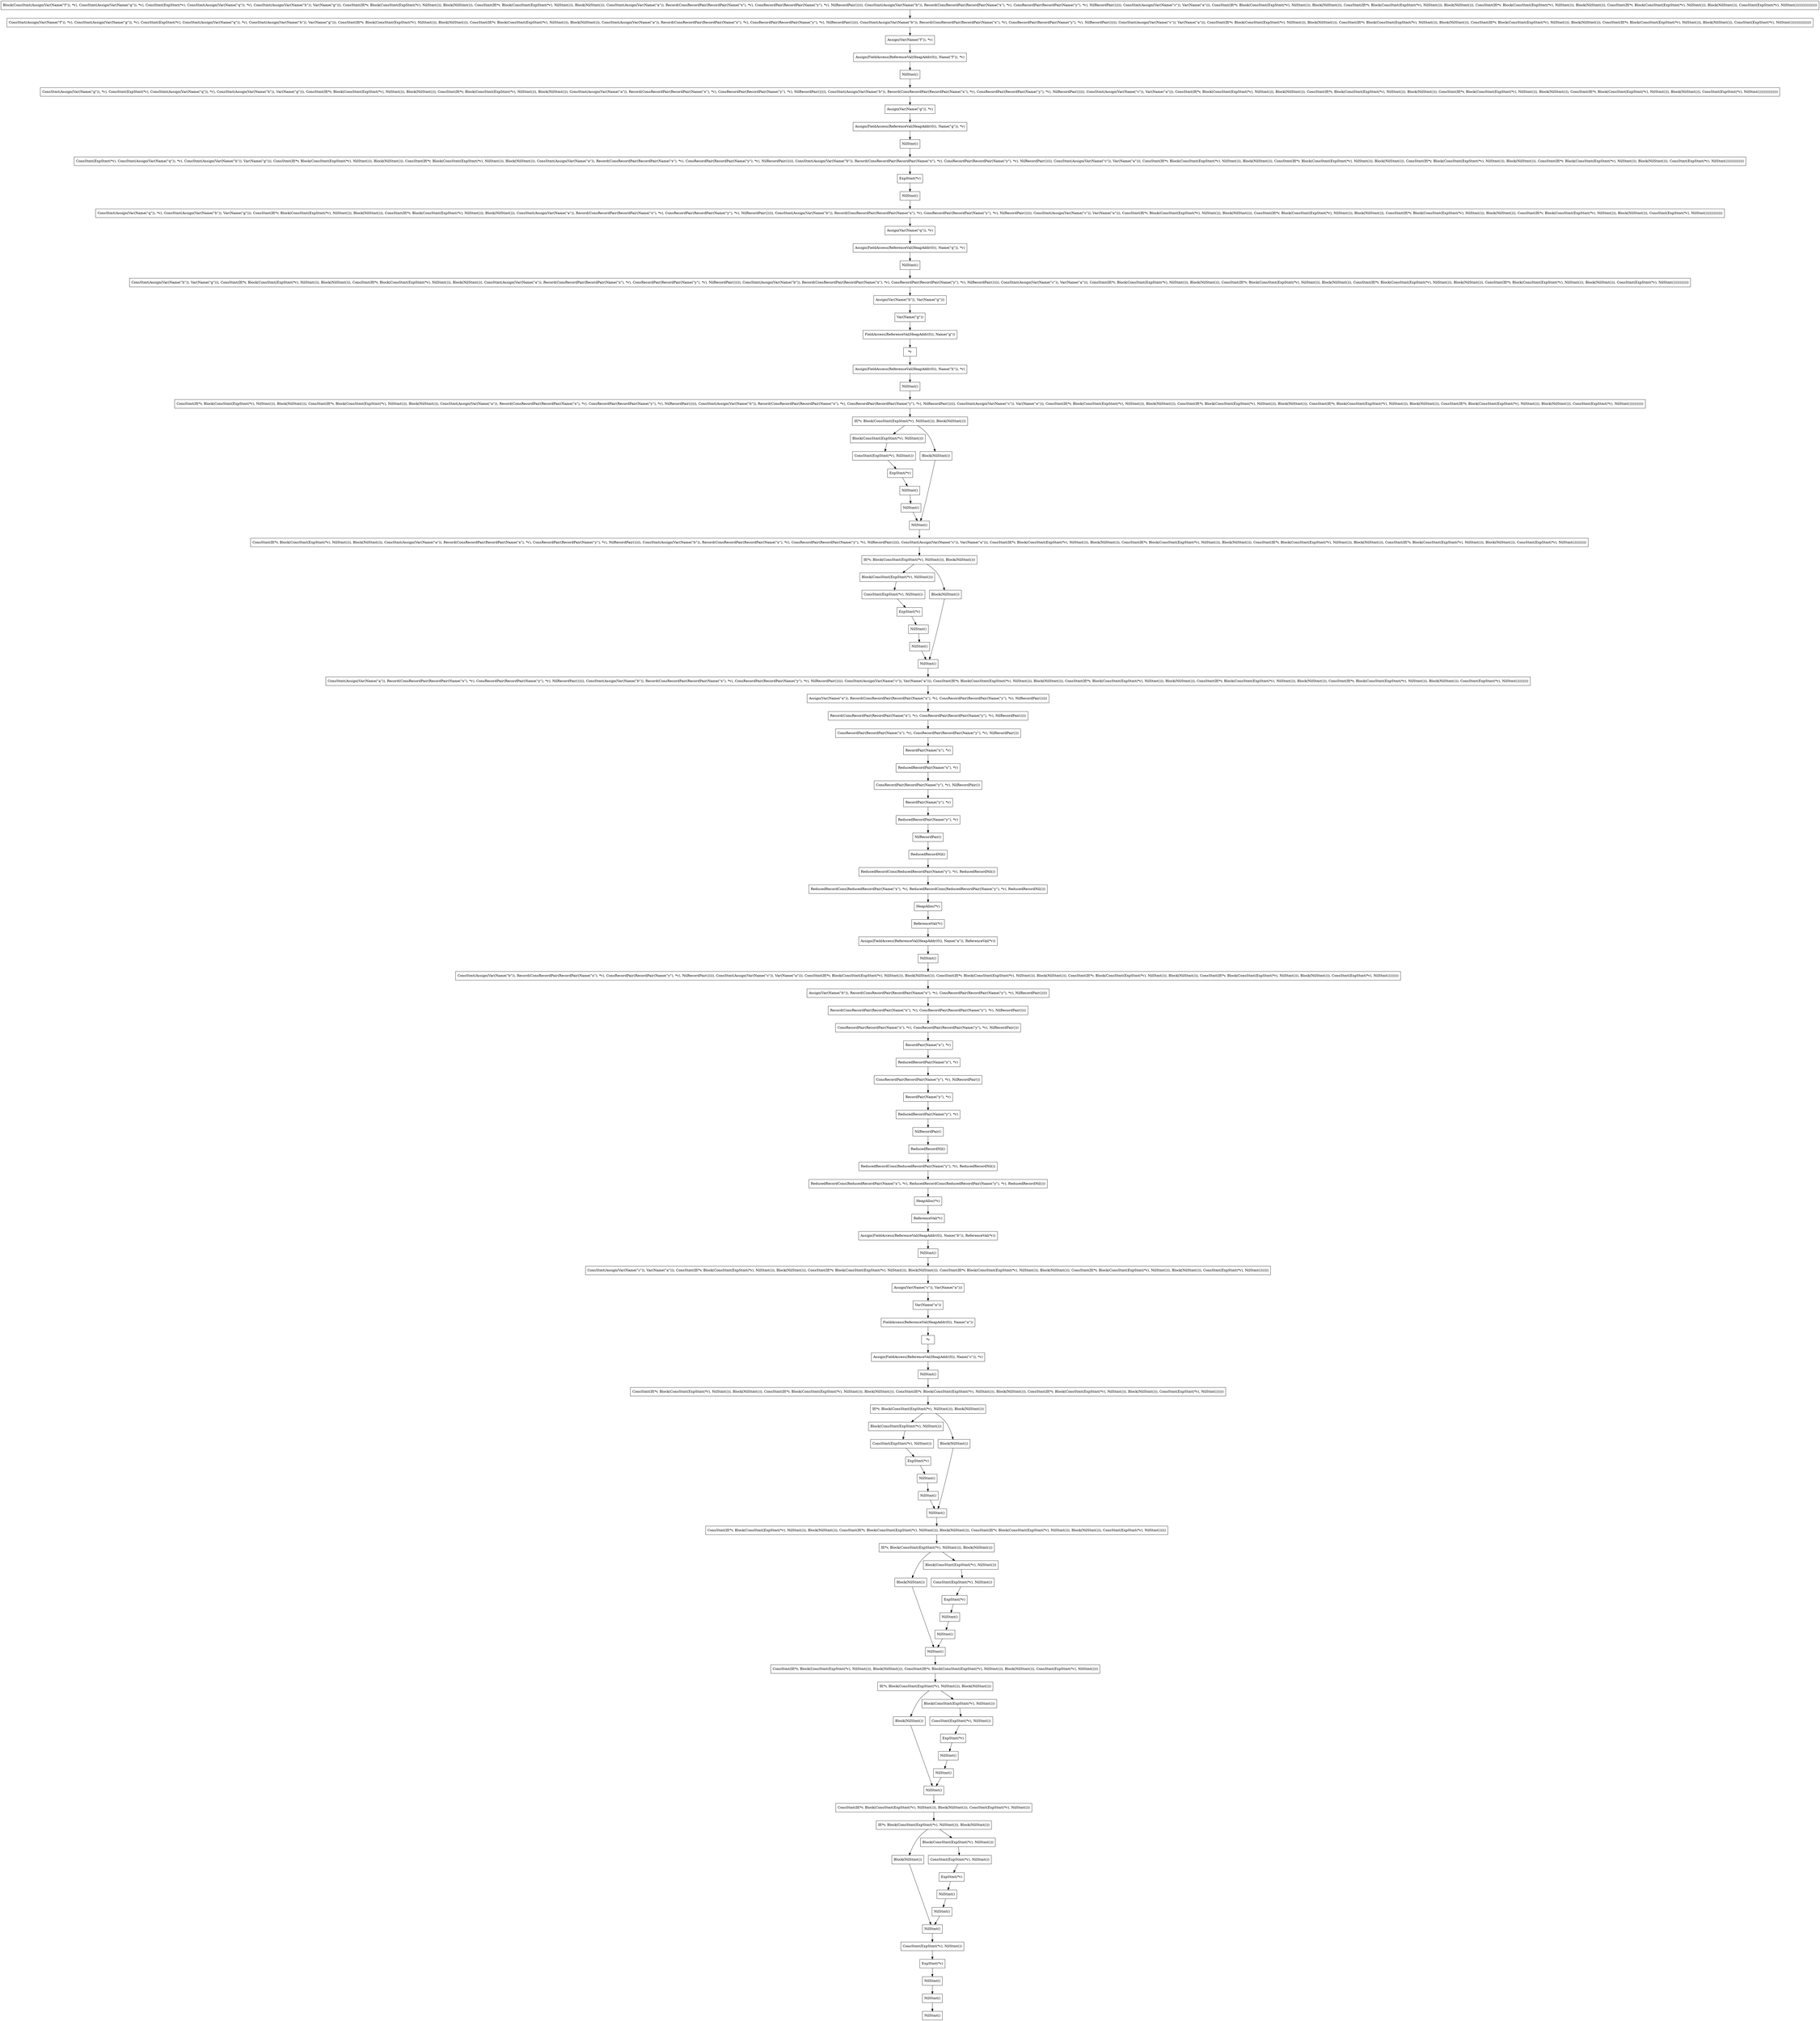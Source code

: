 digraph {
    0 [label="NilStmt()"
      ,shape=box];
    1 [label="Assign(FieldAccess(ReferenceVal(HeapAddr(0)), Name(\"f\")), *v)"
      ,shape=box];
    2 [label="If(*v, Block(ConsStmt(ExpStmt(*v), NilStmt())), Block(NilStmt()))"
      ,shape=box];
    3 [label="ConsStmt(If(*v, Block(ConsStmt(ExpStmt(*v), NilStmt())), Block(NilStmt())), ConsStmt(If(*v, Block(ConsStmt(ExpStmt(*v), NilStmt())), Block(NilStmt())), ConsStmt(ExpStmt(*v), NilStmt())))"
      ,shape=box];
    4 [label="NilStmt()",shape=box];
    5 [label="If(*v, Block(ConsStmt(ExpStmt(*v), NilStmt())), Block(NilStmt()))"
      ,shape=box];
    6 [label="Assign(Var(Name(\"f\")), *v)"
      ,shape=box];
    7 [label="ConsStmt(ExpStmt(*v), NilStmt())"
      ,shape=box];
    8 [label="Block(ConsStmt(ExpStmt(*v), NilStmt()))"
      ,shape=box];
    9 [label="Block(NilStmt())"
      ,shape=box];
    10 [label="ConsStmt(If(*v, Block(ConsStmt(ExpStmt(*v), NilStmt())), Block(NilStmt())), ConsStmt(If(*v, Block(ConsStmt(ExpStmt(*v), NilStmt())), Block(NilStmt())), ConsStmt(If(*v, Block(ConsStmt(ExpStmt(*v), NilStmt())), Block(NilStmt())), ConsStmt(ExpStmt(*v), NilStmt()))))"
       ,shape=box];
    11 [label="ConsStmt(Assign(Var(Name(\"g\")), *v), ConsStmt(ExpStmt(*v), ConsStmt(Assign(Var(Name(\"q\")), *v), ConsStmt(Assign(Var(Name(\"h\")), Var(Name(\"g\"))), ConsStmt(If(*v, Block(ConsStmt(ExpStmt(*v), NilStmt())), Block(NilStmt())), ConsStmt(If(*v, Block(ConsStmt(ExpStmt(*v), NilStmt())), Block(NilStmt())), ConsStmt(Assign(Var(Name(\"a\")), Record(ConsRecordPair(RecordPair(Name(\"x\"), *v), ConsRecordPair(RecordPair(Name(\"y\"), *v), NilRecordPair())))), ConsStmt(Assign(Var(Name(\"b\")), Record(ConsRecordPair(RecordPair(Name(\"x\"), *v), ConsRecordPair(RecordPair(Name(\"y\"), *v), NilRecordPair())))), ConsStmt(Assign(Var(Name(\"c\")), Var(Name(\"a\"))), ConsStmt(If(*v, Block(ConsStmt(ExpStmt(*v), NilStmt())), Block(NilStmt())), ConsStmt(If(*v, Block(ConsStmt(ExpStmt(*v), NilStmt())), Block(NilStmt())), ConsStmt(If(*v, Block(ConsStmt(ExpStmt(*v), NilStmt())), Block(NilStmt())), ConsStmt(If(*v, Block(ConsStmt(ExpStmt(*v), NilStmt())), Block(NilStmt())), ConsStmt(ExpStmt(*v), NilStmt()))))))))))))))"
       ,shape=box];
    12 [label="NilStmt()"
       ,shape=box];
    13 [label="ConsStmt(If(*v, Block(ConsStmt(ExpStmt(*v), NilStmt())), Block(NilStmt())), ConsStmt(ExpStmt(*v), NilStmt()))"
       ,shape=box];
    14 [label="*v",shape=box];
    15 [label="Var(Name(\"g\"))"
       ,shape=box];
    16 [label="FieldAccess(ReferenceVal(HeapAddr(0)), Name(\"g\"))"
       ,shape=box];
    17 [label="Assign(Var(Name(\"h\")), Var(Name(\"g\")))"
       ,shape=box];
    18 [label="Assign(FieldAccess(ReferenceVal(HeapAddr(0)), Name(\"h\")), *v)"
       ,shape=box];
    19 [label="ConsStmt(If(*v, Block(ConsStmt(ExpStmt(*v), NilStmt())), Block(NilStmt())), ConsStmt(Assign(Var(Name(\"a\")), Record(ConsRecordPair(RecordPair(Name(\"x\"), *v), ConsRecordPair(RecordPair(Name(\"y\"), *v), NilRecordPair())))), ConsStmt(Assign(Var(Name(\"b\")), Record(ConsRecordPair(RecordPair(Name(\"x\"), *v), ConsRecordPair(RecordPair(Name(\"y\"), *v), NilRecordPair())))), ConsStmt(Assign(Var(Name(\"c\")), Var(Name(\"a\"))), ConsStmt(If(*v, Block(ConsStmt(ExpStmt(*v), NilStmt())), Block(NilStmt())), ConsStmt(If(*v, Block(ConsStmt(ExpStmt(*v), NilStmt())), Block(NilStmt())), ConsStmt(If(*v, Block(ConsStmt(ExpStmt(*v), NilStmt())), Block(NilStmt())), ConsStmt(If(*v, Block(ConsStmt(ExpStmt(*v), NilStmt())), Block(NilStmt())), ConsStmt(ExpStmt(*v), NilStmt())))))))))"
       ,shape=box];
    20 [label="ConsStmt(Assign(Var(Name(\"b\")), Record(ConsRecordPair(RecordPair(Name(\"x\"), *v), ConsRecordPair(RecordPair(Name(\"y\"), *v), NilRecordPair())))), ConsStmt(Assign(Var(Name(\"c\")), Var(Name(\"a\"))), ConsStmt(If(*v, Block(ConsStmt(ExpStmt(*v), NilStmt())), Block(NilStmt())), ConsStmt(If(*v, Block(ConsStmt(ExpStmt(*v), NilStmt())), Block(NilStmt())), ConsStmt(If(*v, Block(ConsStmt(ExpStmt(*v), NilStmt())), Block(NilStmt())), ConsStmt(If(*v, Block(ConsStmt(ExpStmt(*v), NilStmt())), Block(NilStmt())), ConsStmt(ExpStmt(*v), NilStmt())))))))"
       ,shape=box];
    21 [label="ExpStmt(*v)"
       ,shape=box];
    22 [label="Block(ConsStmt(ExpStmt(*v), NilStmt()))"
       ,shape=box];
    23 [label="ConsStmt(ExpStmt(*v), NilStmt())"
       ,shape=box];
    24 [label="NilStmt()"
       ,shape=box];
    25 [label="NilStmt()"
       ,shape=box];
    26 [label="*v",shape=box];
    27 [label="FieldAccess(ReferenceVal(HeapAddr(0)), Name(\"a\"))"
       ,shape=box];
    28 [label="Block(NilStmt())"
       ,shape=box];
    29 [label="NilStmt()"
       ,shape=box];
    30 [label="ExpStmt(*v)"
       ,shape=box];
    31 [label="Var(Name(\"a\"))"
       ,shape=box];
    32 [label="NilStmt()"
       ,shape=box];
    33 [label="ConsStmt(ExpStmt(*v), NilStmt())"
       ,shape=box];
    34 [label="Block(NilStmt())"
       ,shape=box];
    35 [label="If(*v, Block(ConsStmt(ExpStmt(*v), NilStmt())), Block(NilStmt()))"
       ,shape=box];
    36 [label="Block(ConsStmt(ExpStmt(*v), NilStmt()))"
       ,shape=box];
    37 [label="If(*v, Block(ConsStmt(ExpStmt(*v), NilStmt())), Block(NilStmt()))"
       ,shape=box];
    38 [label="Assign(Var(Name(\"c\")), Var(Name(\"a\")))"
       ,shape=box];
    39 [label="NilStmt()"
       ,shape=box];
    40 [label="NilStmt()"
       ,shape=box];
    41 [label="NilStmt()"
       ,shape=box];
    42 [label="ExpStmt(*v)"
       ,shape=box];
    43 [label="Block(NilStmt())"
       ,shape=box];
    44 [label="NilStmt()"
       ,shape=box];
    45 [label="ExpStmt(*v)"
       ,shape=box];
    46 [label="ConsStmt(ExpStmt(*v), NilStmt())"
       ,shape=box];
    47 [label="NilStmt()"
       ,shape=box];
    48 [label="NilStmt()"
       ,shape=box];
    49 [label="ConsStmt(ExpStmt(*v), NilStmt())"
       ,shape=box];
    50 [label="NilStmt()"
       ,shape=box];
    51 [label="NilStmt()"
       ,shape=box];
    52 [label="NilStmt()"
       ,shape=box];
    53 [label="ExpStmt(*v)"
       ,shape=box];
    54 [label="NilStmt()"
       ,shape=box];
    55 [label="Block(ConsStmt(ExpStmt(*v), NilStmt()))"
       ,shape=box];
    56 [label="ConsStmt(If(*v, Block(ConsStmt(ExpStmt(*v), NilStmt())), Block(NilStmt())), ConsStmt(If(*v, Block(ConsStmt(ExpStmt(*v), NilStmt())), Block(NilStmt())), ConsStmt(If(*v, Block(ConsStmt(ExpStmt(*v), NilStmt())), Block(NilStmt())), ConsStmt(If(*v, Block(ConsStmt(ExpStmt(*v), NilStmt())), Block(NilStmt())), ConsStmt(ExpStmt(*v), NilStmt())))))"
       ,shape=box];
    57 [label="If(*v, Block(ConsStmt(ExpStmt(*v), NilStmt())), Block(NilStmt()))"
       ,shape=box];
    58 [label="Assign(FieldAccess(ReferenceVal(HeapAddr(0)), Name(\"c\")), *v)"
       ,shape=box];
    59 [label="ExpStmt(*v)"
       ,shape=box];
    60 [label="NilStmt()"
       ,shape=box];
    61 [label="NilStmt()"
       ,shape=box];
    62 [label="NilStmt()"
       ,shape=box];
    63 [label="ConsStmt(ExpStmt(*v), NilStmt())"
       ,shape=box];
    64 [label="NilStmt()"
       ,shape=box];
    65 [label="Block(NilStmt())"
       ,shape=box];
    66 [label="Block(ConsStmt(ExpStmt(*v), NilStmt()))"
       ,shape=box];
    67 [label="NilStmt()"
       ,shape=box];
    68 [label="ConsStmt(ExpStmt(*v), ConsStmt(Assign(Var(Name(\"q\")), *v), ConsStmt(Assign(Var(Name(\"h\")), Var(Name(\"g\"))), ConsStmt(If(*v, Block(ConsStmt(ExpStmt(*v), NilStmt())), Block(NilStmt())), ConsStmt(If(*v, Block(ConsStmt(ExpStmt(*v), NilStmt())), Block(NilStmt())), ConsStmt(Assign(Var(Name(\"a\")), Record(ConsRecordPair(RecordPair(Name(\"x\"), *v), ConsRecordPair(RecordPair(Name(\"y\"), *v), NilRecordPair())))), ConsStmt(Assign(Var(Name(\"b\")), Record(ConsRecordPair(RecordPair(Name(\"x\"), *v), ConsRecordPair(RecordPair(Name(\"y\"), *v), NilRecordPair())))), ConsStmt(Assign(Var(Name(\"c\")), Var(Name(\"a\"))), ConsStmt(If(*v, Block(ConsStmt(ExpStmt(*v), NilStmt())), Block(NilStmt())), ConsStmt(If(*v, Block(ConsStmt(ExpStmt(*v), NilStmt())), Block(NilStmt())), ConsStmt(If(*v, Block(ConsStmt(ExpStmt(*v), NilStmt())), Block(NilStmt())), ConsStmt(If(*v, Block(ConsStmt(ExpStmt(*v), NilStmt())), Block(NilStmt())), ConsStmt(ExpStmt(*v), NilStmt())))))))))))))"
       ,shape=box];
    69 [label="Assign(Var(Name(\"q\")), *v)"
       ,shape=box];
    70 [label="ExpStmt(*v)"
       ,shape=box];
    71 [label="ConsStmt(Assign(Var(Name(\"c\")), Var(Name(\"a\"))), ConsStmt(If(*v, Block(ConsStmt(ExpStmt(*v), NilStmt())), Block(NilStmt())), ConsStmt(If(*v, Block(ConsStmt(ExpStmt(*v), NilStmt())), Block(NilStmt())), ConsStmt(If(*v, Block(ConsStmt(ExpStmt(*v), NilStmt())), Block(NilStmt())), ConsStmt(If(*v, Block(ConsStmt(ExpStmt(*v), NilStmt())), Block(NilStmt())), ConsStmt(ExpStmt(*v), NilStmt()))))))"
       ,shape=box];
    72 [label="NilStmt()"
       ,shape=box];
    73 [label="ConsStmt(Assign(Var(Name(\"f\")), *v), ConsStmt(Assign(Var(Name(\"g\")), *v), ConsStmt(ExpStmt(*v), ConsStmt(Assign(Var(Name(\"q\")), *v), ConsStmt(Assign(Var(Name(\"h\")), Var(Name(\"g\"))), ConsStmt(If(*v, Block(ConsStmt(ExpStmt(*v), NilStmt())), Block(NilStmt())), ConsStmt(If(*v, Block(ConsStmt(ExpStmt(*v), NilStmt())), Block(NilStmt())), ConsStmt(Assign(Var(Name(\"a\")), Record(ConsRecordPair(RecordPair(Name(\"x\"), *v), ConsRecordPair(RecordPair(Name(\"y\"), *v), NilRecordPair())))), ConsStmt(Assign(Var(Name(\"b\")), Record(ConsRecordPair(RecordPair(Name(\"x\"), *v), ConsRecordPair(RecordPair(Name(\"y\"), *v), NilRecordPair())))), ConsStmt(Assign(Var(Name(\"c\")), Var(Name(\"a\"))), ConsStmt(If(*v, Block(ConsStmt(ExpStmt(*v), NilStmt())), Block(NilStmt())), ConsStmt(If(*v, Block(ConsStmt(ExpStmt(*v), NilStmt())), Block(NilStmt())), ConsStmt(If(*v, Block(ConsStmt(ExpStmt(*v), NilStmt())), Block(NilStmt())), ConsStmt(If(*v, Block(ConsStmt(ExpStmt(*v), NilStmt())), Block(NilStmt())), ConsStmt(ExpStmt(*v), NilStmt())))))))))))))))"
       ,shape=box];
    74 [label="NilStmt()"
       ,shape=box];
    75 [label="Block(ConsStmt(Assign(Var(Name(\"f\")), *v), ConsStmt(Assign(Var(Name(\"g\")), *v), ConsStmt(ExpStmt(*v), ConsStmt(Assign(Var(Name(\"q\")), *v), ConsStmt(Assign(Var(Name(\"h\")), Var(Name(\"g\"))), ConsStmt(If(*v, Block(ConsStmt(ExpStmt(*v), NilStmt())), Block(NilStmt())), ConsStmt(If(*v, Block(ConsStmt(ExpStmt(*v), NilStmt())), Block(NilStmt())), ConsStmt(Assign(Var(Name(\"a\")), Record(ConsRecordPair(RecordPair(Name(\"x\"), *v), ConsRecordPair(RecordPair(Name(\"y\"), *v), NilRecordPair())))), ConsStmt(Assign(Var(Name(\"b\")), Record(ConsRecordPair(RecordPair(Name(\"x\"), *v), ConsRecordPair(RecordPair(Name(\"y\"), *v), NilRecordPair())))), ConsStmt(Assign(Var(Name(\"c\")), Var(Name(\"a\"))), ConsStmt(If(*v, Block(ConsStmt(ExpStmt(*v), NilStmt())), Block(NilStmt())), ConsStmt(If(*v, Block(ConsStmt(ExpStmt(*v), NilStmt())), Block(NilStmt())), ConsStmt(If(*v, Block(ConsStmt(ExpStmt(*v), NilStmt())), Block(NilStmt())), ConsStmt(If(*v, Block(ConsStmt(ExpStmt(*v), NilStmt())), Block(NilStmt())), ConsStmt(ExpStmt(*v), NilStmt()))))))))))))))))"
       ,shape=box];
    76 [label="ReferenceVal(*v)"
       ,shape=box];
    77 [label="RecordPair(Name(\"x\"), *v)"
       ,shape=box];
    78 [label="ReducedRecordPair(Name(\"x\"), *v)"
       ,shape=box];
    79 [label="ReducedRecordCons(ReducedRecordPair(Name(\"x\"), *v), ReducedRecordCons(ReducedRecordPair(Name(\"y\"), *v), ReducedRecordNil()))"
       ,shape=box];
    80 [label="Record(ConsRecordPair(RecordPair(Name(\"x\"), *v), ConsRecordPair(RecordPair(Name(\"y\"), *v), NilRecordPair())))"
       ,shape=box];
    81 [label="Assign(Var(Name(\"a\")), Record(ConsRecordPair(RecordPair(Name(\"x\"), *v), ConsRecordPair(RecordPair(Name(\"y\"), *v), NilRecordPair()))))"
       ,shape=box];
    82 [label="ReducedRecordNil()"
       ,shape=box];
    83 [label="NilRecordPair()"
       ,shape=box];
    84 [label="ReducedRecordPair(Name(\"y\"), *v)"
       ,shape=box];
    85 [label="RecordPair(Name(\"y\"), *v)"
       ,shape=box];
    86 [label="ReducedRecordCons(ReducedRecordPair(Name(\"y\"), *v), ReducedRecordNil())"
       ,shape=box];
    87 [label="ConsRecordPair(RecordPair(Name(\"y\"), *v), NilRecordPair())"
       ,shape=box];
    88 [label="ConsRecordPair(RecordPair(Name(\"x\"), *v), ConsRecordPair(RecordPair(Name(\"y\"), *v), NilRecordPair()))"
       ,shape=box];
    89 [label="Assign(Var(Name(\"g\")), *v)"
       ,shape=box];
    90 [label="Assign(Var(Name(\"b\")), Record(ConsRecordPair(RecordPair(Name(\"x\"), *v), ConsRecordPair(RecordPair(Name(\"y\"), *v), NilRecordPair()))))"
       ,shape=box];
    91 [label="HeapAlloc(*v)"
       ,shape=box];
    92 [label="Assign(FieldAccess(ReferenceVal(HeapAddr(0)), Name(\"g\")), *v)"
       ,shape=box];
    93 [label="ConsStmt(Assign(Var(Name(\"h\")), Var(Name(\"g\"))), ConsStmt(If(*v, Block(ConsStmt(ExpStmt(*v), NilStmt())), Block(NilStmt())), ConsStmt(If(*v, Block(ConsStmt(ExpStmt(*v), NilStmt())), Block(NilStmt())), ConsStmt(Assign(Var(Name(\"a\")), Record(ConsRecordPair(RecordPair(Name(\"x\"), *v), ConsRecordPair(RecordPair(Name(\"y\"), *v), NilRecordPair())))), ConsStmt(Assign(Var(Name(\"b\")), Record(ConsRecordPair(RecordPair(Name(\"x\"), *v), ConsRecordPair(RecordPair(Name(\"y\"), *v), NilRecordPair())))), ConsStmt(Assign(Var(Name(\"c\")), Var(Name(\"a\"))), ConsStmt(If(*v, Block(ConsStmt(ExpStmt(*v), NilStmt())), Block(NilStmt())), ConsStmt(If(*v, Block(ConsStmt(ExpStmt(*v), NilStmt())), Block(NilStmt())), ConsStmt(If(*v, Block(ConsStmt(ExpStmt(*v), NilStmt())), Block(NilStmt())), ConsStmt(If(*v, Block(ConsStmt(ExpStmt(*v), NilStmt())), Block(NilStmt())), ConsStmt(ExpStmt(*v), NilStmt())))))))))))"
       ,shape=box];
    94 [label="ReferenceVal(*v)"
       ,shape=box];
    95 [label="ConsRecordPair(RecordPair(Name(\"x\"), *v), ConsRecordPair(RecordPair(Name(\"y\"), *v), NilRecordPair()))"
       ,shape=box];
    96 [label="NilStmt()"
       ,shape=box];
    97 [label="ReducedRecordCons(ReducedRecordPair(Name(\"x\"), *v), ReducedRecordCons(ReducedRecordPair(Name(\"y\"), *v), ReducedRecordNil()))"
       ,shape=box];
    98 [label="Record(ConsRecordPair(RecordPair(Name(\"x\"), *v), ConsRecordPair(RecordPair(Name(\"y\"), *v), NilRecordPair())))"
       ,shape=box];
    99 [label="ReducedRecordPair(Name(\"x\"), *v)"
       ,shape=box];
    100 [label="RecordPair(Name(\"x\"), *v)"
        ,shape=box];
    101 [label="Assign(FieldAccess(ReferenceVal(HeapAddr(0)), Name(\"b\")), ReferenceVal(*v))"
        ,shape=box];
    102 [label="ReducedRecordPair(Name(\"y\"), *v)"
        ,shape=box];
    103 [label="NilRecordPair()"
        ,shape=box];
    104 [label="ReducedRecordNil()"
        ,shape=box];
    105 [label="RecordPair(Name(\"y\"), *v)"
        ,shape=box];
    106 [label="ConsRecordPair(RecordPair(Name(\"y\"), *v), NilRecordPair())"
        ,shape=box];
    107 [label="ReducedRecordCons(ReducedRecordPair(Name(\"y\"), *v), ReducedRecordNil())"
        ,shape=box];
    108 [label="NilStmt()"
        ,shape=box];
    109 [label="ConsStmt(If(*v, Block(ConsStmt(ExpStmt(*v), NilStmt())), Block(NilStmt())), ConsStmt(If(*v, Block(ConsStmt(ExpStmt(*v), NilStmt())), Block(NilStmt())), ConsStmt(Assign(Var(Name(\"a\")), Record(ConsRecordPair(RecordPair(Name(\"x\"), *v), ConsRecordPair(RecordPair(Name(\"y\"), *v), NilRecordPair())))), ConsStmt(Assign(Var(Name(\"b\")), Record(ConsRecordPair(RecordPair(Name(\"x\"), *v), ConsRecordPair(RecordPair(Name(\"y\"), *v), NilRecordPair())))), ConsStmt(Assign(Var(Name(\"c\")), Var(Name(\"a\"))), ConsStmt(If(*v, Block(ConsStmt(ExpStmt(*v), NilStmt())), Block(NilStmt())), ConsStmt(If(*v, Block(ConsStmt(ExpStmt(*v), NilStmt())), Block(NilStmt())), ConsStmt(If(*v, Block(ConsStmt(ExpStmt(*v), NilStmt())), Block(NilStmt())), ConsStmt(If(*v, Block(ConsStmt(ExpStmt(*v), NilStmt())), Block(NilStmt())), ConsStmt(ExpStmt(*v), NilStmt()))))))))))"
        ,shape=box];
    110 [label="Assign(FieldAccess(ReferenceVal(HeapAddr(0)), Name(\"a\")), ReferenceVal(*v))"
        ,shape=box];
    111 [label="Block(ConsStmt(ExpStmt(*v), NilStmt()))"
        ,shape=box];
    112 [label="NilStmt()"
        ,shape=box];
    113 [label="ConsStmt(ExpStmt(*v), NilStmt())"
        ,shape=box];
    114 [label="ConsStmt(Assign(Var(Name(\"a\")), Record(ConsRecordPair(RecordPair(Name(\"x\"), *v), ConsRecordPair(RecordPair(Name(\"y\"), *v), NilRecordPair())))), ConsStmt(Assign(Var(Name(\"b\")), Record(ConsRecordPair(RecordPair(Name(\"x\"), *v), ConsRecordPair(RecordPair(Name(\"y\"), *v), NilRecordPair())))), ConsStmt(Assign(Var(Name(\"c\")), Var(Name(\"a\"))), ConsStmt(If(*v, Block(ConsStmt(ExpStmt(*v), NilStmt())), Block(NilStmt())), ConsStmt(If(*v, Block(ConsStmt(ExpStmt(*v), NilStmt())), Block(NilStmt())), ConsStmt(If(*v, Block(ConsStmt(ExpStmt(*v), NilStmt())), Block(NilStmt())), ConsStmt(If(*v, Block(ConsStmt(ExpStmt(*v), NilStmt())), Block(NilStmt())), ConsStmt(ExpStmt(*v), NilStmt()))))))))"
        ,shape=box];
    115 [label="Block(NilStmt())"
        ,shape=box];
    116 [label="NilStmt()"
        ,shape=box];
    117 [label="ExpStmt(*v)"
        ,shape=box];
    118 [label="If(*v, Block(ConsStmt(ExpStmt(*v), NilStmt())), Block(NilStmt()))"
        ,shape=box];
    119 [label="HeapAlloc(*v)"
        ,shape=box];
    120 [label="Assign(FieldAccess(ReferenceVal(HeapAddr(0)), Name(\"q\")), *v)"
        ,shape=box];
    121 [label="NilStmt()"
        ,shape=box];
    122 [label="ConsStmt(Assign(Var(Name(\"q\")), *v), ConsStmt(Assign(Var(Name(\"h\")), Var(Name(\"g\"))), ConsStmt(If(*v, Block(ConsStmt(ExpStmt(*v), NilStmt())), Block(NilStmt())), ConsStmt(If(*v, Block(ConsStmt(ExpStmt(*v), NilStmt())), Block(NilStmt())), ConsStmt(Assign(Var(Name(\"a\")), Record(ConsRecordPair(RecordPair(Name(\"x\"), *v), ConsRecordPair(RecordPair(Name(\"y\"), *v), NilRecordPair())))), ConsStmt(Assign(Var(Name(\"b\")), Record(ConsRecordPair(RecordPair(Name(\"x\"), *v), ConsRecordPair(RecordPair(Name(\"y\"), *v), NilRecordPair())))), ConsStmt(Assign(Var(Name(\"c\")), Var(Name(\"a\"))), ConsStmt(If(*v, Block(ConsStmt(ExpStmt(*v), NilStmt())), Block(NilStmt())), ConsStmt(If(*v, Block(ConsStmt(ExpStmt(*v), NilStmt())), Block(NilStmt())), ConsStmt(If(*v, Block(ConsStmt(ExpStmt(*v), NilStmt())), Block(NilStmt())), ConsStmt(If(*v, Block(ConsStmt(ExpStmt(*v), NilStmt())), Block(NilStmt())), ConsStmt(ExpStmt(*v), NilStmt()))))))))))))"
        ,shape=box];
    1 -> 50 [label="",shape=box];
    2 -> 43 [label="",shape=box];
    2 -> 55 [label="",shape=box];
    3 -> 2 [label="",shape=box];
    4 -> 10 [label="",shape=box];
    5 -> 8 [label="",shape=box];
    5 -> 9 [label="",shape=box];
    6 -> 1 [label="",shape=box];
    7 -> 21 [label="",shape=box];
    8 -> 46 [label="",shape=box];
    9 -> 4 [label="",shape=box];
    10 -> 35 [label="",shape=box];
    11 -> 89 [label="",shape=box];
    12 -> 109 [label="",shape=box];
    13 -> 57 [label="",shape=box];
    14 -> 18 [label="",shape=box];
    15 -> 16 [label="",shape=box];
    16 -> 14 [label="",shape=box];
    17 -> 15 [label="",shape=box];
    18 -> 12 [label="",shape=box];
    19 -> 37 [label="",shape=box];
    20 -> 90 [label="",shape=box];
    21 -> 60 [label="",shape=box];
    22 -> 23 [label="",shape=box];
    23 -> 30 [label="",shape=box];
    24 -> 7 [label="",shape=box];
    25 -> 32 [label="",shape=box];
    26 -> 58 [label="",shape=box];
    27 -> 26 [label="",shape=box];
    28 -> 32 [label="",shape=box];
    29 -> 25 [label="",shape=box];
    30 -> 29 [label="",shape=box];
    31 -> 27 [label="",shape=box];
    32 -> 114 [label="",shape=box];
    33 -> 42 [label="",shape=box];
    34 -> 61 [label="",shape=box];
    35 -> 34 [label="",shape=box];
    35 -> 36 [label="",shape=box];
    36 -> 33 [label="",shape=box];
    37 -> 22 [label="",shape=box];
    37 -> 28 [label="",shape=box];
    38 -> 31 [label="",shape=box];
    39 -> 61 [label="",shape=box];
    40 -> 39 [label="",shape=box];
    41 -> 56 [label="",shape=box];
    42 -> 40 [label="",shape=box];
    43 -> 54 [label="",shape=box];
    44 -> 0 [label="",shape=box];
    45 -> 47 [label="",shape=box];
    46 -> 45 [label="",shape=box];
    47 -> 48 [label="",shape=box];
    48 -> 4 [label="",shape=box];
    49 -> 53 [label="",shape=box];
    50 -> 11 [label="",shape=box];
    51 -> 52 [label="",shape=box];
    52 -> 54 [label="",shape=box];
    53 -> 51 [label="",shape=box];
    54 -> 13 [label="",shape=box];
    55 -> 49 [label="",shape=box];
    56 -> 5 [label="",shape=box];
    57 -> 65 [label="",shape=box];
    57 -> 66 [label="",shape=box];
    58 -> 41 [label="",shape=box];
    59 -> 64 [label="",shape=box];
    60 -> 44 [label="",shape=box];
    61 -> 3 [label="",shape=box];
    62 -> 24 [label="",shape=box];
    63 -> 59 [label="",shape=box];
    64 -> 62 [label="",shape=box];
    65 -> 24 [label="",shape=box];
    66 -> 63 [label="",shape=box];
    67 -> 122 [label="",shape=box];
    68 -> 70 [label="",shape=box];
    69 -> 120 [label="",shape=box];
    70 -> 67 [label="",shape=box];
    71 -> 38 [label="",shape=box];
    72 -> 20 [label="",shape=box];
    73 -> 6 [label="",shape=box];
    74 -> 19 [label="",shape=box];
    75 -> 73 [label="",shape=box];
    76 -> 110 [label="",shape=box];
    77 -> 78 [label="",shape=box];
    78 -> 87 [label="",shape=box];
    79 -> 119 [label="",shape=box];
    80 -> 88 [label="",shape=box];
    81 -> 80 [label="",shape=box];
    82 -> 86 [label="",shape=box];
    83 -> 82 [label="",shape=box];
    84 -> 83 [label="",shape=box];
    85 -> 84 [label="",shape=box];
    86 -> 79 [label="",shape=box];
    87 -> 85 [label="",shape=box];
    88 -> 77 [label="",shape=box];
    89 -> 92 [label="",shape=box];
    90 -> 98 [label="",shape=box];
    91 -> 94 [label="",shape=box];
    92 -> 108 [label="",shape=box];
    93 -> 17 [label="",shape=box];
    94 -> 101 [label="",shape=box];
    95 -> 100 [label="",shape=box];
    96 -> 71 [label="",shape=box];
    97 -> 91 [label="",shape=box];
    98 -> 95 [label="",shape=box];
    99 -> 106 [label="",shape=box];
    100 -> 99 [label="",shape=box];
    101 -> 96 [label="",shape=box];
    102 -> 103 [label="",shape=box];
    103 -> 104 [label="",shape=box];
    104 -> 107 [label="",shape=box];
    105 -> 102 [label="",shape=box];
    106 -> 105 [label="",shape=box];
    107 -> 97 [label="",shape=box];
    108 -> 68 [label="",shape=box];
    109 -> 118 [label="",shape=box];
    110 -> 72 [label="",shape=box];
    111 -> 113 [label="",shape=box];
    112 -> 74 [label="",shape=box];
    113 -> 117 [label="",shape=box];
    114 -> 81 [label="",shape=box];
    115 -> 74 [label="",shape=box];
    116 -> 112 [label="",shape=box];
    117 -> 116 [label="",shape=box];
    118 -> 111 [label="",shape=box];
    118 -> 115 [label="",shape=box];
    119 -> 76 [label="",shape=box];
    120 -> 121 [label="",shape=box];
    121 -> 93 [label="",shape=box];
    122 -> 69 [label="",shape=box];
}
